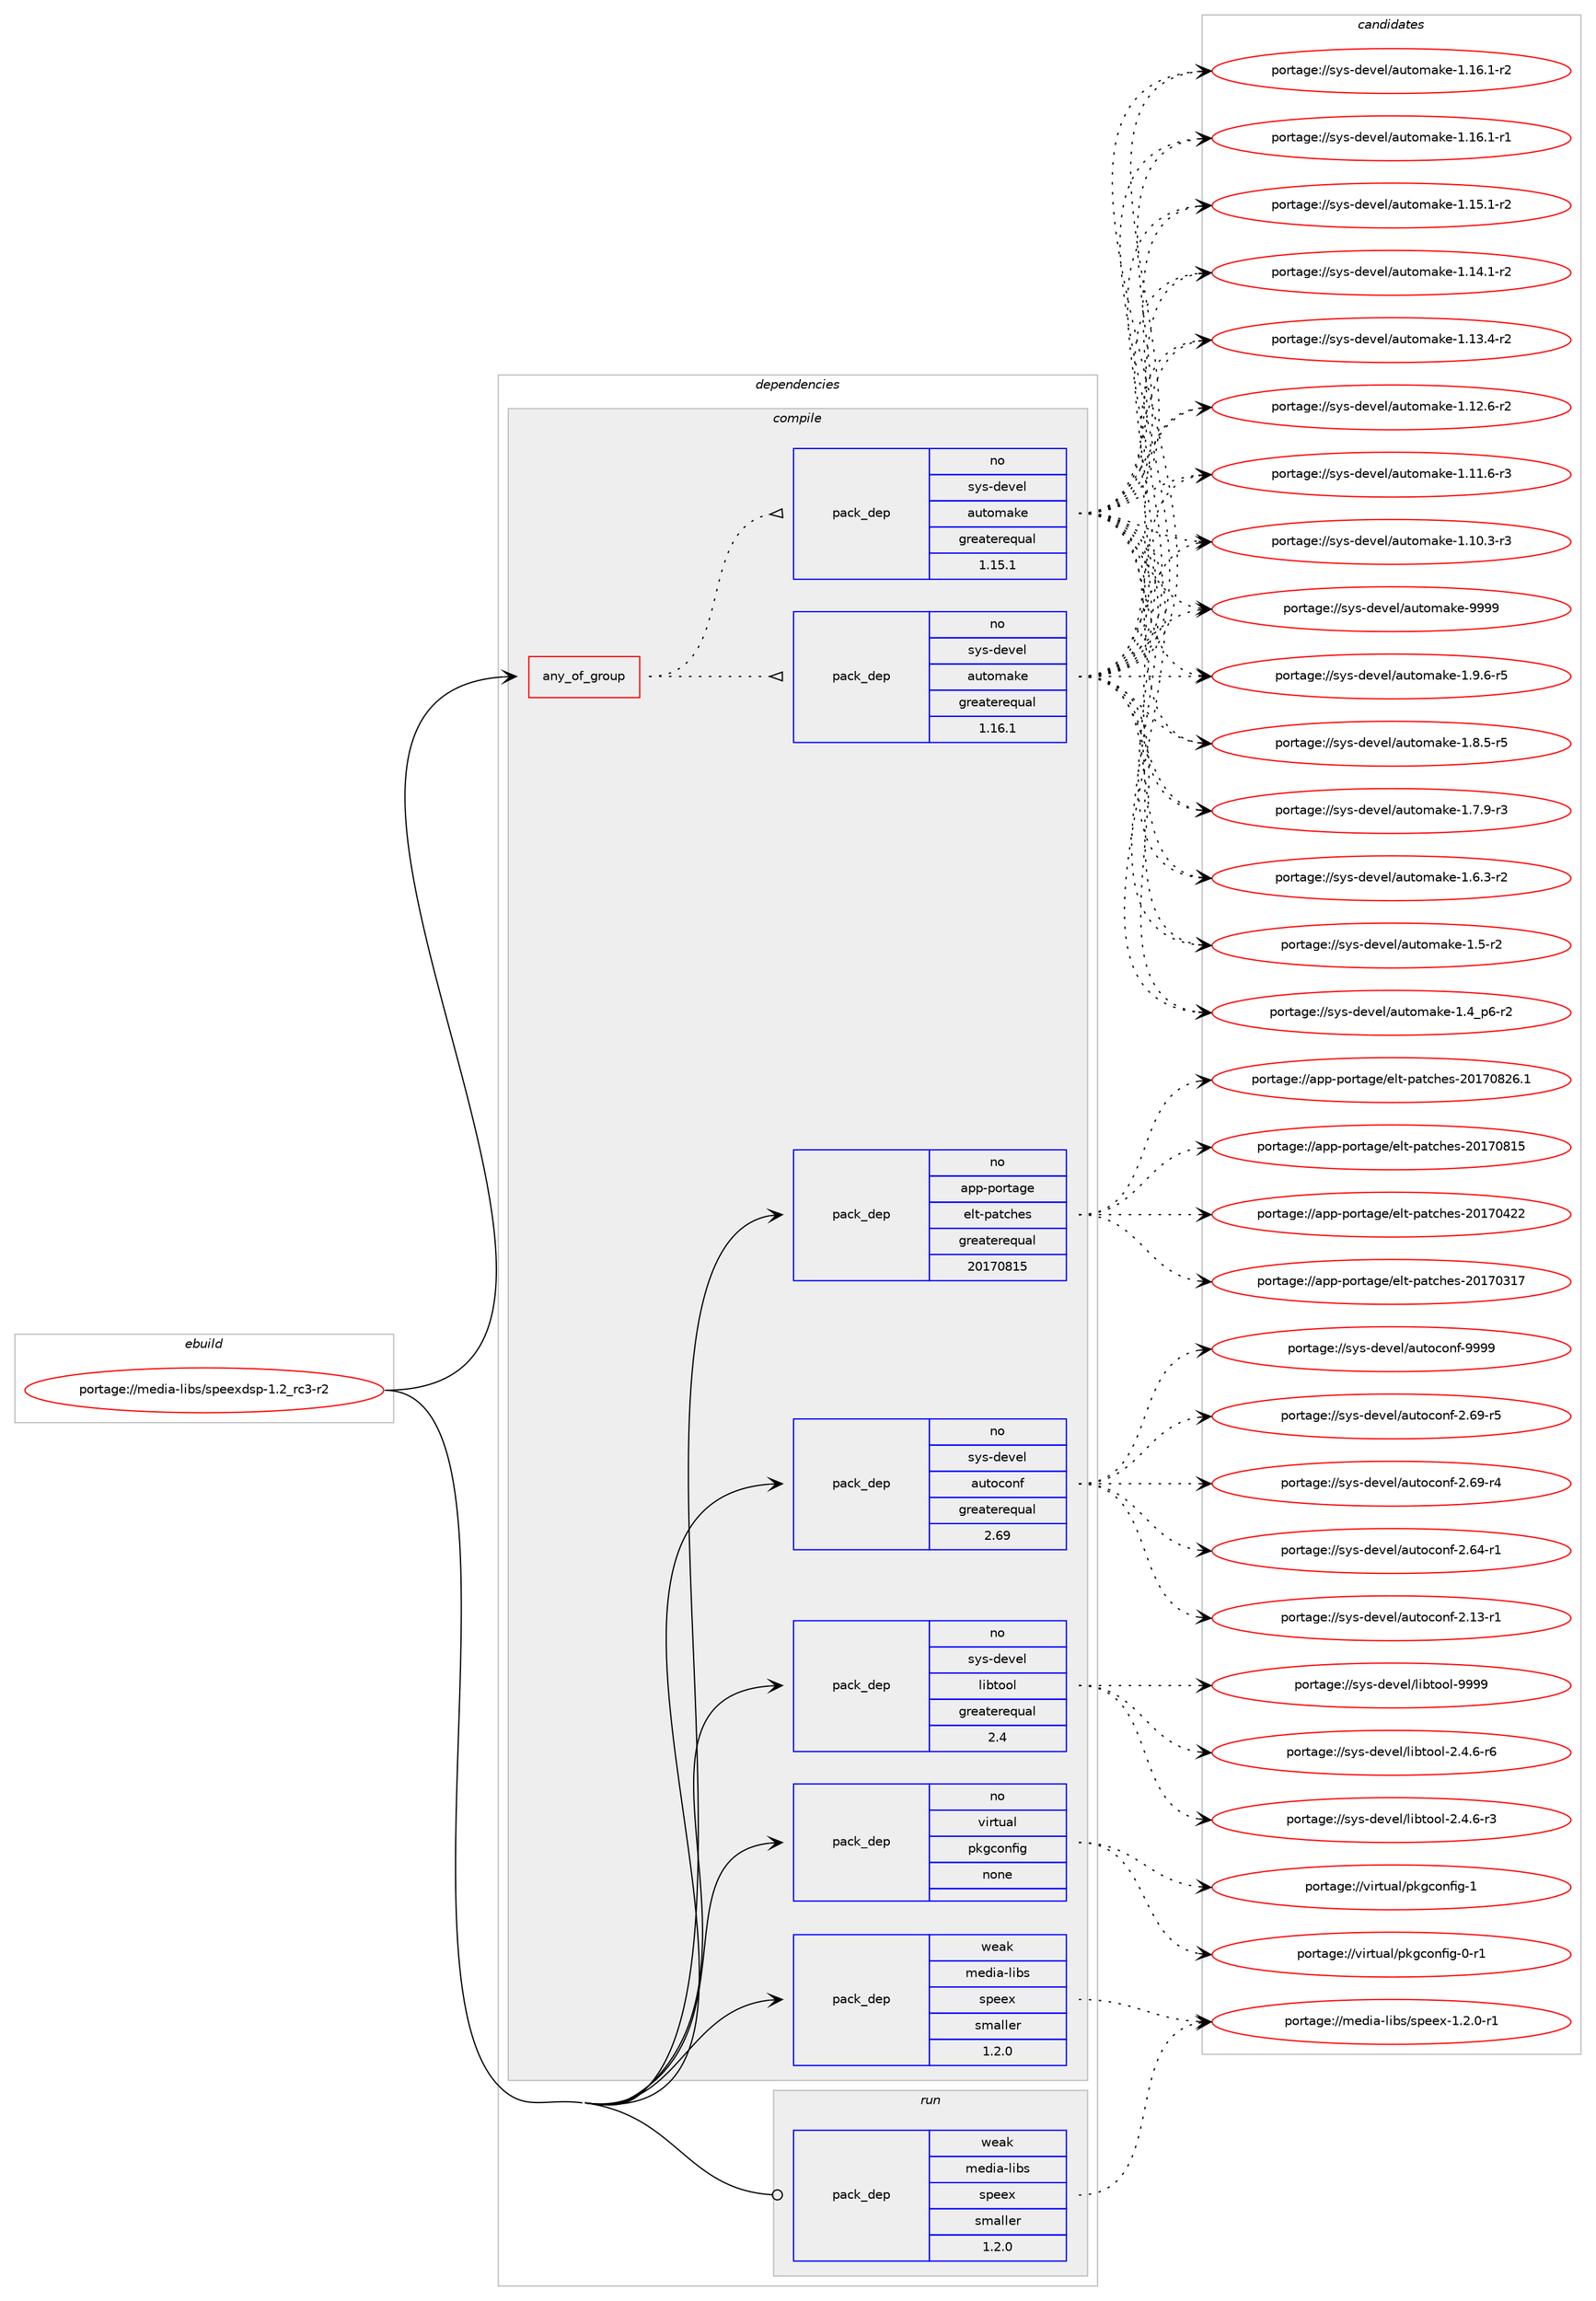 digraph prolog {

# *************
# Graph options
# *************

newrank=true;
concentrate=true;
compound=true;
graph [rankdir=LR,fontname=Helvetica,fontsize=10,ranksep=1.5];#, ranksep=2.5, nodesep=0.2];
edge  [arrowhead=vee];
node  [fontname=Helvetica,fontsize=10];

# **********
# The ebuild
# **********

subgraph cluster_leftcol {
color=gray;
label=<<i>ebuild</i>>;
id [label="portage://media-libs/speexdsp-1.2_rc3-r2", color=red, width=4, href="../media-libs/speexdsp-1.2_rc3-r2.svg"];
}

# ****************
# The dependencies
# ****************

subgraph cluster_midcol {
color=gray;
label=<<i>dependencies</i>>;
subgraph cluster_compile {
fillcolor="#eeeeee";
style=filled;
label=<<i>compile</i>>;
subgraph any2919 {
dependency204318 [label=<<TABLE BORDER="0" CELLBORDER="1" CELLSPACING="0" CELLPADDING="4"><TR><TD CELLPADDING="10">any_of_group</TD></TR></TABLE>>, shape=none, color=red];subgraph pack155239 {
dependency204319 [label=<<TABLE BORDER="0" CELLBORDER="1" CELLSPACING="0" CELLPADDING="4" WIDTH="220"><TR><TD ROWSPAN="6" CELLPADDING="30">pack_dep</TD></TR><TR><TD WIDTH="110">no</TD></TR><TR><TD>sys-devel</TD></TR><TR><TD>automake</TD></TR><TR><TD>greaterequal</TD></TR><TR><TD>1.16.1</TD></TR></TABLE>>, shape=none, color=blue];
}
dependency204318:e -> dependency204319:w [weight=20,style="dotted",arrowhead="oinv"];
subgraph pack155240 {
dependency204320 [label=<<TABLE BORDER="0" CELLBORDER="1" CELLSPACING="0" CELLPADDING="4" WIDTH="220"><TR><TD ROWSPAN="6" CELLPADDING="30">pack_dep</TD></TR><TR><TD WIDTH="110">no</TD></TR><TR><TD>sys-devel</TD></TR><TR><TD>automake</TD></TR><TR><TD>greaterequal</TD></TR><TR><TD>1.15.1</TD></TR></TABLE>>, shape=none, color=blue];
}
dependency204318:e -> dependency204320:w [weight=20,style="dotted",arrowhead="oinv"];
}
id:e -> dependency204318:w [weight=20,style="solid",arrowhead="vee"];
subgraph pack155241 {
dependency204321 [label=<<TABLE BORDER="0" CELLBORDER="1" CELLSPACING="0" CELLPADDING="4" WIDTH="220"><TR><TD ROWSPAN="6" CELLPADDING="30">pack_dep</TD></TR><TR><TD WIDTH="110">no</TD></TR><TR><TD>app-portage</TD></TR><TR><TD>elt-patches</TD></TR><TR><TD>greaterequal</TD></TR><TR><TD>20170815</TD></TR></TABLE>>, shape=none, color=blue];
}
id:e -> dependency204321:w [weight=20,style="solid",arrowhead="vee"];
subgraph pack155242 {
dependency204322 [label=<<TABLE BORDER="0" CELLBORDER="1" CELLSPACING="0" CELLPADDING="4" WIDTH="220"><TR><TD ROWSPAN="6" CELLPADDING="30">pack_dep</TD></TR><TR><TD WIDTH="110">no</TD></TR><TR><TD>sys-devel</TD></TR><TR><TD>autoconf</TD></TR><TR><TD>greaterequal</TD></TR><TR><TD>2.69</TD></TR></TABLE>>, shape=none, color=blue];
}
id:e -> dependency204322:w [weight=20,style="solid",arrowhead="vee"];
subgraph pack155243 {
dependency204323 [label=<<TABLE BORDER="0" CELLBORDER="1" CELLSPACING="0" CELLPADDING="4" WIDTH="220"><TR><TD ROWSPAN="6" CELLPADDING="30">pack_dep</TD></TR><TR><TD WIDTH="110">no</TD></TR><TR><TD>sys-devel</TD></TR><TR><TD>libtool</TD></TR><TR><TD>greaterequal</TD></TR><TR><TD>2.4</TD></TR></TABLE>>, shape=none, color=blue];
}
id:e -> dependency204323:w [weight=20,style="solid",arrowhead="vee"];
subgraph pack155244 {
dependency204324 [label=<<TABLE BORDER="0" CELLBORDER="1" CELLSPACING="0" CELLPADDING="4" WIDTH="220"><TR><TD ROWSPAN="6" CELLPADDING="30">pack_dep</TD></TR><TR><TD WIDTH="110">no</TD></TR><TR><TD>virtual</TD></TR><TR><TD>pkgconfig</TD></TR><TR><TD>none</TD></TR><TR><TD></TD></TR></TABLE>>, shape=none, color=blue];
}
id:e -> dependency204324:w [weight=20,style="solid",arrowhead="vee"];
subgraph pack155245 {
dependency204325 [label=<<TABLE BORDER="0" CELLBORDER="1" CELLSPACING="0" CELLPADDING="4" WIDTH="220"><TR><TD ROWSPAN="6" CELLPADDING="30">pack_dep</TD></TR><TR><TD WIDTH="110">weak</TD></TR><TR><TD>media-libs</TD></TR><TR><TD>speex</TD></TR><TR><TD>smaller</TD></TR><TR><TD>1.2.0</TD></TR></TABLE>>, shape=none, color=blue];
}
id:e -> dependency204325:w [weight=20,style="solid",arrowhead="vee"];
}
subgraph cluster_compileandrun {
fillcolor="#eeeeee";
style=filled;
label=<<i>compile and run</i>>;
}
subgraph cluster_run {
fillcolor="#eeeeee";
style=filled;
label=<<i>run</i>>;
subgraph pack155246 {
dependency204326 [label=<<TABLE BORDER="0" CELLBORDER="1" CELLSPACING="0" CELLPADDING="4" WIDTH="220"><TR><TD ROWSPAN="6" CELLPADDING="30">pack_dep</TD></TR><TR><TD WIDTH="110">weak</TD></TR><TR><TD>media-libs</TD></TR><TR><TD>speex</TD></TR><TR><TD>smaller</TD></TR><TR><TD>1.2.0</TD></TR></TABLE>>, shape=none, color=blue];
}
id:e -> dependency204326:w [weight=20,style="solid",arrowhead="odot"];
}
}

# **************
# The candidates
# **************

subgraph cluster_choices {
rank=same;
color=gray;
label=<<i>candidates</i>>;

subgraph choice155239 {
color=black;
nodesep=1;
choice115121115451001011181011084797117116111109971071014557575757 [label="portage://sys-devel/automake-9999", color=red, width=4,href="../sys-devel/automake-9999.svg"];
choice115121115451001011181011084797117116111109971071014549465746544511453 [label="portage://sys-devel/automake-1.9.6-r5", color=red, width=4,href="../sys-devel/automake-1.9.6-r5.svg"];
choice115121115451001011181011084797117116111109971071014549465646534511453 [label="portage://sys-devel/automake-1.8.5-r5", color=red, width=4,href="../sys-devel/automake-1.8.5-r5.svg"];
choice115121115451001011181011084797117116111109971071014549465546574511451 [label="portage://sys-devel/automake-1.7.9-r3", color=red, width=4,href="../sys-devel/automake-1.7.9-r3.svg"];
choice115121115451001011181011084797117116111109971071014549465446514511450 [label="portage://sys-devel/automake-1.6.3-r2", color=red, width=4,href="../sys-devel/automake-1.6.3-r2.svg"];
choice11512111545100101118101108479711711611110997107101454946534511450 [label="portage://sys-devel/automake-1.5-r2", color=red, width=4,href="../sys-devel/automake-1.5-r2.svg"];
choice115121115451001011181011084797117116111109971071014549465295112544511450 [label="portage://sys-devel/automake-1.4_p6-r2", color=red, width=4,href="../sys-devel/automake-1.4_p6-r2.svg"];
choice11512111545100101118101108479711711611110997107101454946495446494511450 [label="portage://sys-devel/automake-1.16.1-r2", color=red, width=4,href="../sys-devel/automake-1.16.1-r2.svg"];
choice11512111545100101118101108479711711611110997107101454946495446494511449 [label="portage://sys-devel/automake-1.16.1-r1", color=red, width=4,href="../sys-devel/automake-1.16.1-r1.svg"];
choice11512111545100101118101108479711711611110997107101454946495346494511450 [label="portage://sys-devel/automake-1.15.1-r2", color=red, width=4,href="../sys-devel/automake-1.15.1-r2.svg"];
choice11512111545100101118101108479711711611110997107101454946495246494511450 [label="portage://sys-devel/automake-1.14.1-r2", color=red, width=4,href="../sys-devel/automake-1.14.1-r2.svg"];
choice11512111545100101118101108479711711611110997107101454946495146524511450 [label="portage://sys-devel/automake-1.13.4-r2", color=red, width=4,href="../sys-devel/automake-1.13.4-r2.svg"];
choice11512111545100101118101108479711711611110997107101454946495046544511450 [label="portage://sys-devel/automake-1.12.6-r2", color=red, width=4,href="../sys-devel/automake-1.12.6-r2.svg"];
choice11512111545100101118101108479711711611110997107101454946494946544511451 [label="portage://sys-devel/automake-1.11.6-r3", color=red, width=4,href="../sys-devel/automake-1.11.6-r3.svg"];
choice11512111545100101118101108479711711611110997107101454946494846514511451 [label="portage://sys-devel/automake-1.10.3-r3", color=red, width=4,href="../sys-devel/automake-1.10.3-r3.svg"];
dependency204319:e -> choice115121115451001011181011084797117116111109971071014557575757:w [style=dotted,weight="100"];
dependency204319:e -> choice115121115451001011181011084797117116111109971071014549465746544511453:w [style=dotted,weight="100"];
dependency204319:e -> choice115121115451001011181011084797117116111109971071014549465646534511453:w [style=dotted,weight="100"];
dependency204319:e -> choice115121115451001011181011084797117116111109971071014549465546574511451:w [style=dotted,weight="100"];
dependency204319:e -> choice115121115451001011181011084797117116111109971071014549465446514511450:w [style=dotted,weight="100"];
dependency204319:e -> choice11512111545100101118101108479711711611110997107101454946534511450:w [style=dotted,weight="100"];
dependency204319:e -> choice115121115451001011181011084797117116111109971071014549465295112544511450:w [style=dotted,weight="100"];
dependency204319:e -> choice11512111545100101118101108479711711611110997107101454946495446494511450:w [style=dotted,weight="100"];
dependency204319:e -> choice11512111545100101118101108479711711611110997107101454946495446494511449:w [style=dotted,weight="100"];
dependency204319:e -> choice11512111545100101118101108479711711611110997107101454946495346494511450:w [style=dotted,weight="100"];
dependency204319:e -> choice11512111545100101118101108479711711611110997107101454946495246494511450:w [style=dotted,weight="100"];
dependency204319:e -> choice11512111545100101118101108479711711611110997107101454946495146524511450:w [style=dotted,weight="100"];
dependency204319:e -> choice11512111545100101118101108479711711611110997107101454946495046544511450:w [style=dotted,weight="100"];
dependency204319:e -> choice11512111545100101118101108479711711611110997107101454946494946544511451:w [style=dotted,weight="100"];
dependency204319:e -> choice11512111545100101118101108479711711611110997107101454946494846514511451:w [style=dotted,weight="100"];
}
subgraph choice155240 {
color=black;
nodesep=1;
choice115121115451001011181011084797117116111109971071014557575757 [label="portage://sys-devel/automake-9999", color=red, width=4,href="../sys-devel/automake-9999.svg"];
choice115121115451001011181011084797117116111109971071014549465746544511453 [label="portage://sys-devel/automake-1.9.6-r5", color=red, width=4,href="../sys-devel/automake-1.9.6-r5.svg"];
choice115121115451001011181011084797117116111109971071014549465646534511453 [label="portage://sys-devel/automake-1.8.5-r5", color=red, width=4,href="../sys-devel/automake-1.8.5-r5.svg"];
choice115121115451001011181011084797117116111109971071014549465546574511451 [label="portage://sys-devel/automake-1.7.9-r3", color=red, width=4,href="../sys-devel/automake-1.7.9-r3.svg"];
choice115121115451001011181011084797117116111109971071014549465446514511450 [label="portage://sys-devel/automake-1.6.3-r2", color=red, width=4,href="../sys-devel/automake-1.6.3-r2.svg"];
choice11512111545100101118101108479711711611110997107101454946534511450 [label="portage://sys-devel/automake-1.5-r2", color=red, width=4,href="../sys-devel/automake-1.5-r2.svg"];
choice115121115451001011181011084797117116111109971071014549465295112544511450 [label="portage://sys-devel/automake-1.4_p6-r2", color=red, width=4,href="../sys-devel/automake-1.4_p6-r2.svg"];
choice11512111545100101118101108479711711611110997107101454946495446494511450 [label="portage://sys-devel/automake-1.16.1-r2", color=red, width=4,href="../sys-devel/automake-1.16.1-r2.svg"];
choice11512111545100101118101108479711711611110997107101454946495446494511449 [label="portage://sys-devel/automake-1.16.1-r1", color=red, width=4,href="../sys-devel/automake-1.16.1-r1.svg"];
choice11512111545100101118101108479711711611110997107101454946495346494511450 [label="portage://sys-devel/automake-1.15.1-r2", color=red, width=4,href="../sys-devel/automake-1.15.1-r2.svg"];
choice11512111545100101118101108479711711611110997107101454946495246494511450 [label="portage://sys-devel/automake-1.14.1-r2", color=red, width=4,href="../sys-devel/automake-1.14.1-r2.svg"];
choice11512111545100101118101108479711711611110997107101454946495146524511450 [label="portage://sys-devel/automake-1.13.4-r2", color=red, width=4,href="../sys-devel/automake-1.13.4-r2.svg"];
choice11512111545100101118101108479711711611110997107101454946495046544511450 [label="portage://sys-devel/automake-1.12.6-r2", color=red, width=4,href="../sys-devel/automake-1.12.6-r2.svg"];
choice11512111545100101118101108479711711611110997107101454946494946544511451 [label="portage://sys-devel/automake-1.11.6-r3", color=red, width=4,href="../sys-devel/automake-1.11.6-r3.svg"];
choice11512111545100101118101108479711711611110997107101454946494846514511451 [label="portage://sys-devel/automake-1.10.3-r3", color=red, width=4,href="../sys-devel/automake-1.10.3-r3.svg"];
dependency204320:e -> choice115121115451001011181011084797117116111109971071014557575757:w [style=dotted,weight="100"];
dependency204320:e -> choice115121115451001011181011084797117116111109971071014549465746544511453:w [style=dotted,weight="100"];
dependency204320:e -> choice115121115451001011181011084797117116111109971071014549465646534511453:w [style=dotted,weight="100"];
dependency204320:e -> choice115121115451001011181011084797117116111109971071014549465546574511451:w [style=dotted,weight="100"];
dependency204320:e -> choice115121115451001011181011084797117116111109971071014549465446514511450:w [style=dotted,weight="100"];
dependency204320:e -> choice11512111545100101118101108479711711611110997107101454946534511450:w [style=dotted,weight="100"];
dependency204320:e -> choice115121115451001011181011084797117116111109971071014549465295112544511450:w [style=dotted,weight="100"];
dependency204320:e -> choice11512111545100101118101108479711711611110997107101454946495446494511450:w [style=dotted,weight="100"];
dependency204320:e -> choice11512111545100101118101108479711711611110997107101454946495446494511449:w [style=dotted,weight="100"];
dependency204320:e -> choice11512111545100101118101108479711711611110997107101454946495346494511450:w [style=dotted,weight="100"];
dependency204320:e -> choice11512111545100101118101108479711711611110997107101454946495246494511450:w [style=dotted,weight="100"];
dependency204320:e -> choice11512111545100101118101108479711711611110997107101454946495146524511450:w [style=dotted,weight="100"];
dependency204320:e -> choice11512111545100101118101108479711711611110997107101454946495046544511450:w [style=dotted,weight="100"];
dependency204320:e -> choice11512111545100101118101108479711711611110997107101454946494946544511451:w [style=dotted,weight="100"];
dependency204320:e -> choice11512111545100101118101108479711711611110997107101454946494846514511451:w [style=dotted,weight="100"];
}
subgraph choice155241 {
color=black;
nodesep=1;
choice971121124511211111411697103101471011081164511297116991041011154550484955485650544649 [label="portage://app-portage/elt-patches-20170826.1", color=red, width=4,href="../app-portage/elt-patches-20170826.1.svg"];
choice97112112451121111141169710310147101108116451129711699104101115455048495548564953 [label="portage://app-portage/elt-patches-20170815", color=red, width=4,href="../app-portage/elt-patches-20170815.svg"];
choice97112112451121111141169710310147101108116451129711699104101115455048495548525050 [label="portage://app-portage/elt-patches-20170422", color=red, width=4,href="../app-portage/elt-patches-20170422.svg"];
choice97112112451121111141169710310147101108116451129711699104101115455048495548514955 [label="portage://app-portage/elt-patches-20170317", color=red, width=4,href="../app-portage/elt-patches-20170317.svg"];
dependency204321:e -> choice971121124511211111411697103101471011081164511297116991041011154550484955485650544649:w [style=dotted,weight="100"];
dependency204321:e -> choice97112112451121111141169710310147101108116451129711699104101115455048495548564953:w [style=dotted,weight="100"];
dependency204321:e -> choice97112112451121111141169710310147101108116451129711699104101115455048495548525050:w [style=dotted,weight="100"];
dependency204321:e -> choice97112112451121111141169710310147101108116451129711699104101115455048495548514955:w [style=dotted,weight="100"];
}
subgraph choice155242 {
color=black;
nodesep=1;
choice115121115451001011181011084797117116111991111101024557575757 [label="portage://sys-devel/autoconf-9999", color=red, width=4,href="../sys-devel/autoconf-9999.svg"];
choice1151211154510010111810110847971171161119911111010245504654574511453 [label="portage://sys-devel/autoconf-2.69-r5", color=red, width=4,href="../sys-devel/autoconf-2.69-r5.svg"];
choice1151211154510010111810110847971171161119911111010245504654574511452 [label="portage://sys-devel/autoconf-2.69-r4", color=red, width=4,href="../sys-devel/autoconf-2.69-r4.svg"];
choice1151211154510010111810110847971171161119911111010245504654524511449 [label="portage://sys-devel/autoconf-2.64-r1", color=red, width=4,href="../sys-devel/autoconf-2.64-r1.svg"];
choice1151211154510010111810110847971171161119911111010245504649514511449 [label="portage://sys-devel/autoconf-2.13-r1", color=red, width=4,href="../sys-devel/autoconf-2.13-r1.svg"];
dependency204322:e -> choice115121115451001011181011084797117116111991111101024557575757:w [style=dotted,weight="100"];
dependency204322:e -> choice1151211154510010111810110847971171161119911111010245504654574511453:w [style=dotted,weight="100"];
dependency204322:e -> choice1151211154510010111810110847971171161119911111010245504654574511452:w [style=dotted,weight="100"];
dependency204322:e -> choice1151211154510010111810110847971171161119911111010245504654524511449:w [style=dotted,weight="100"];
dependency204322:e -> choice1151211154510010111810110847971171161119911111010245504649514511449:w [style=dotted,weight="100"];
}
subgraph choice155243 {
color=black;
nodesep=1;
choice1151211154510010111810110847108105981161111111084557575757 [label="portage://sys-devel/libtool-9999", color=red, width=4,href="../sys-devel/libtool-9999.svg"];
choice1151211154510010111810110847108105981161111111084550465246544511454 [label="portage://sys-devel/libtool-2.4.6-r6", color=red, width=4,href="../sys-devel/libtool-2.4.6-r6.svg"];
choice1151211154510010111810110847108105981161111111084550465246544511451 [label="portage://sys-devel/libtool-2.4.6-r3", color=red, width=4,href="../sys-devel/libtool-2.4.6-r3.svg"];
dependency204323:e -> choice1151211154510010111810110847108105981161111111084557575757:w [style=dotted,weight="100"];
dependency204323:e -> choice1151211154510010111810110847108105981161111111084550465246544511454:w [style=dotted,weight="100"];
dependency204323:e -> choice1151211154510010111810110847108105981161111111084550465246544511451:w [style=dotted,weight="100"];
}
subgraph choice155244 {
color=black;
nodesep=1;
choice1181051141161179710847112107103991111101021051034549 [label="portage://virtual/pkgconfig-1", color=red, width=4,href="../virtual/pkgconfig-1.svg"];
choice11810511411611797108471121071039911111010210510345484511449 [label="portage://virtual/pkgconfig-0-r1", color=red, width=4,href="../virtual/pkgconfig-0-r1.svg"];
dependency204324:e -> choice1181051141161179710847112107103991111101021051034549:w [style=dotted,weight="100"];
dependency204324:e -> choice11810511411611797108471121071039911111010210510345484511449:w [style=dotted,weight="100"];
}
subgraph choice155245 {
color=black;
nodesep=1;
choice109101100105974510810598115471151121011011204549465046484511449 [label="portage://media-libs/speex-1.2.0-r1", color=red, width=4,href="../media-libs/speex-1.2.0-r1.svg"];
dependency204325:e -> choice109101100105974510810598115471151121011011204549465046484511449:w [style=dotted,weight="100"];
}
subgraph choice155246 {
color=black;
nodesep=1;
choice109101100105974510810598115471151121011011204549465046484511449 [label="portage://media-libs/speex-1.2.0-r1", color=red, width=4,href="../media-libs/speex-1.2.0-r1.svg"];
dependency204326:e -> choice109101100105974510810598115471151121011011204549465046484511449:w [style=dotted,weight="100"];
}
}

}
